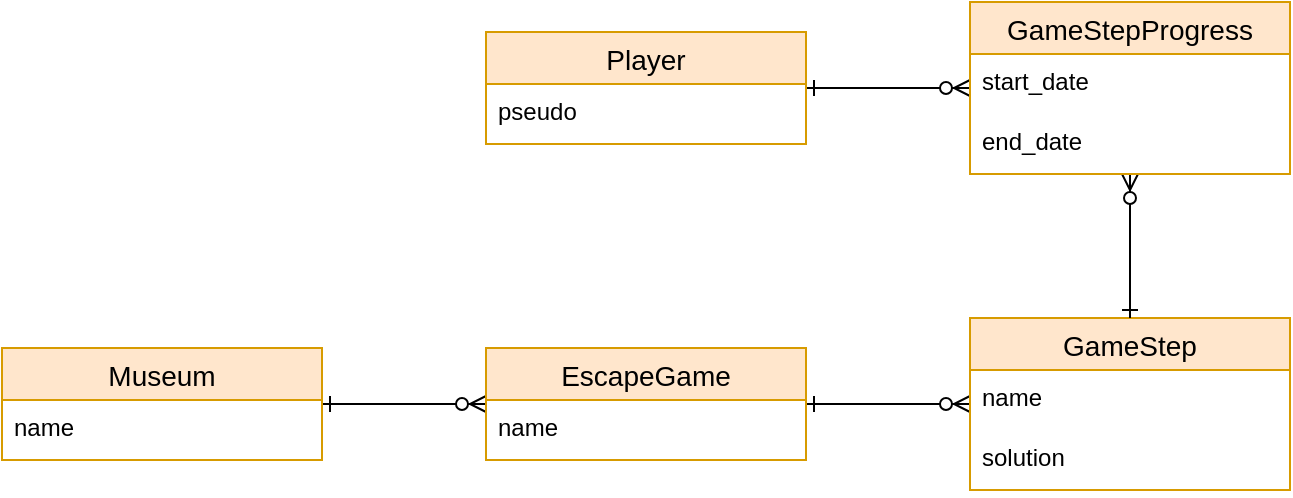 <mxfile version="14.4.3" type="device"><diagram id="vMZzquw1TkAijbgph4Lx" name="Page-1"><mxGraphModel dx="1038" dy="599" grid="0" gridSize="10" guides="1" tooltips="1" connect="1" arrows="1" fold="1" page="1" pageScale="1" pageWidth="100000" pageHeight="1600" math="0" shadow="0"><root><mxCell id="0"/><mxCell id="1" parent="0"/><mxCell id="c7XOAI93ANhdiU7DHeHX-25" style="edgeStyle=orthogonalEdgeStyle;rounded=0;orthogonalLoop=1;jettySize=auto;html=1;startArrow=ERzeroToMany;startFill=1;endArrow=ERone;endFill=0;" edge="1" parent="1" source="c7XOAI93ANhdiU7DHeHX-17" target="c7XOAI93ANhdiU7DHeHX-1"><mxGeometry relative="1" as="geometry"><mxPoint x="361" y="347" as="targetPoint"/><Array as="points"/></mxGeometry></mxCell><mxCell id="c7XOAI93ANhdiU7DHeHX-1" value="Player" style="swimlane;fontStyle=0;childLayout=stackLayout;horizontal=1;startSize=26;horizontalStack=0;resizeParent=1;resizeParentMax=0;resizeLast=0;collapsible=1;marginBottom=0;align=center;fontSize=14;fillColor=#ffe6cc;strokeColor=#d79b00;" vertex="1" parent="1"><mxGeometry x="440" y="238" width="160" height="56" as="geometry"/></mxCell><mxCell id="c7XOAI93ANhdiU7DHeHX-2" value="pseudo" style="text;strokeColor=none;fillColor=none;spacingLeft=4;spacingRight=4;overflow=hidden;rotatable=0;points=[[0,0.5],[1,0.5]];portConstraint=eastwest;fontSize=12;" vertex="1" parent="c7XOAI93ANhdiU7DHeHX-1"><mxGeometry y="26" width="160" height="30" as="geometry"/></mxCell><mxCell id="c7XOAI93ANhdiU7DHeHX-22" style="edgeStyle=orthogonalEdgeStyle;rounded=0;orthogonalLoop=1;jettySize=auto;html=1;endArrow=ERzeroToMany;endFill=1;startArrow=ERone;startFill=0;" edge="1" parent="1" source="c7XOAI93ANhdiU7DHeHX-5" target="c7XOAI93ANhdiU7DHeHX-9"><mxGeometry relative="1" as="geometry"/></mxCell><mxCell id="c7XOAI93ANhdiU7DHeHX-5" value="Museum" style="swimlane;fontStyle=0;childLayout=stackLayout;horizontal=1;startSize=26;horizontalStack=0;resizeParent=1;resizeParentMax=0;resizeLast=0;collapsible=1;marginBottom=0;align=center;fontSize=14;fillColor=#ffe6cc;strokeColor=#d79b00;" vertex="1" parent="1"><mxGeometry x="198" y="396" width="160" height="56" as="geometry"/></mxCell><mxCell id="c7XOAI93ANhdiU7DHeHX-6" value="name" style="text;strokeColor=none;fillColor=none;spacingLeft=4;spacingRight=4;overflow=hidden;rotatable=0;points=[[0,0.5],[1,0.5]];portConstraint=eastwest;fontSize=12;" vertex="1" parent="c7XOAI93ANhdiU7DHeHX-5"><mxGeometry y="26" width="160" height="30" as="geometry"/></mxCell><mxCell id="c7XOAI93ANhdiU7DHeHX-23" style="edgeStyle=orthogonalEdgeStyle;rounded=0;orthogonalLoop=1;jettySize=auto;html=1;endArrow=ERzeroToMany;endFill=1;startArrow=ERone;startFill=0;" edge="1" parent="1" source="c7XOAI93ANhdiU7DHeHX-9" target="c7XOAI93ANhdiU7DHeHX-13"><mxGeometry relative="1" as="geometry"/></mxCell><mxCell id="c7XOAI93ANhdiU7DHeHX-9" value="EscapeGame" style="swimlane;fontStyle=0;childLayout=stackLayout;horizontal=1;startSize=26;horizontalStack=0;resizeParent=1;resizeParentMax=0;resizeLast=0;collapsible=1;marginBottom=0;align=center;fontSize=14;fillColor=#ffe6cc;strokeColor=#d79b00;" vertex="1" parent="1"><mxGeometry x="440" y="396" width="160" height="56" as="geometry"/></mxCell><mxCell id="c7XOAI93ANhdiU7DHeHX-10" value="name" style="text;strokeColor=none;fillColor=none;spacingLeft=4;spacingRight=4;overflow=hidden;rotatable=0;points=[[0,0.5],[1,0.5]];portConstraint=eastwest;fontSize=12;" vertex="1" parent="c7XOAI93ANhdiU7DHeHX-9"><mxGeometry y="26" width="160" height="30" as="geometry"/></mxCell><mxCell id="c7XOAI93ANhdiU7DHeHX-13" value="GameStep" style="swimlane;fontStyle=0;childLayout=stackLayout;horizontal=1;startSize=26;horizontalStack=0;resizeParent=1;resizeParentMax=0;resizeLast=0;collapsible=1;marginBottom=0;align=center;fontSize=14;fillColor=#ffe6cc;strokeColor=#d79b00;" vertex="1" parent="1"><mxGeometry x="682" y="381" width="160" height="86" as="geometry"/></mxCell><mxCell id="c7XOAI93ANhdiU7DHeHX-14" value="name" style="text;strokeColor=none;fillColor=none;spacingLeft=4;spacingRight=4;overflow=hidden;rotatable=0;points=[[0,0.5],[1,0.5]];portConstraint=eastwest;fontSize=12;" vertex="1" parent="c7XOAI93ANhdiU7DHeHX-13"><mxGeometry y="26" width="160" height="30" as="geometry"/></mxCell><mxCell id="c7XOAI93ANhdiU7DHeHX-15" value="solution" style="text;strokeColor=none;fillColor=none;spacingLeft=4;spacingRight=4;overflow=hidden;rotatable=0;points=[[0,0.5],[1,0.5]];portConstraint=eastwest;fontSize=12;" vertex="1" parent="c7XOAI93ANhdiU7DHeHX-13"><mxGeometry y="56" width="160" height="30" as="geometry"/></mxCell><mxCell id="c7XOAI93ANhdiU7DHeHX-24" style="edgeStyle=orthogonalEdgeStyle;rounded=0;orthogonalLoop=1;jettySize=auto;html=1;startArrow=ERzeroToMany;startFill=1;endArrow=ERone;endFill=0;" edge="1" parent="1" source="c7XOAI93ANhdiU7DHeHX-17" target="c7XOAI93ANhdiU7DHeHX-13"><mxGeometry relative="1" as="geometry"/></mxCell><mxCell id="c7XOAI93ANhdiU7DHeHX-17" value="GameStepProgress" style="swimlane;fontStyle=0;childLayout=stackLayout;horizontal=1;startSize=26;horizontalStack=0;resizeParent=1;resizeParentMax=0;resizeLast=0;collapsible=1;marginBottom=0;align=center;fontSize=14;fillColor=#ffe6cc;strokeColor=#d79b00;" vertex="1" parent="1"><mxGeometry x="682" y="223" width="160" height="86" as="geometry"/></mxCell><mxCell id="c7XOAI93ANhdiU7DHeHX-18" value="start_date" style="text;strokeColor=none;fillColor=none;spacingLeft=4;spacingRight=4;overflow=hidden;rotatable=0;points=[[0,0.5],[1,0.5]];portConstraint=eastwest;fontSize=12;" vertex="1" parent="c7XOAI93ANhdiU7DHeHX-17"><mxGeometry y="26" width="160" height="30" as="geometry"/></mxCell><mxCell id="c7XOAI93ANhdiU7DHeHX-19" value="end_date" style="text;strokeColor=none;fillColor=none;spacingLeft=4;spacingRight=4;overflow=hidden;rotatable=0;points=[[0,0.5],[1,0.5]];portConstraint=eastwest;fontSize=12;" vertex="1" parent="c7XOAI93ANhdiU7DHeHX-17"><mxGeometry y="56" width="160" height="30" as="geometry"/></mxCell></root></mxGraphModel></diagram></mxfile>